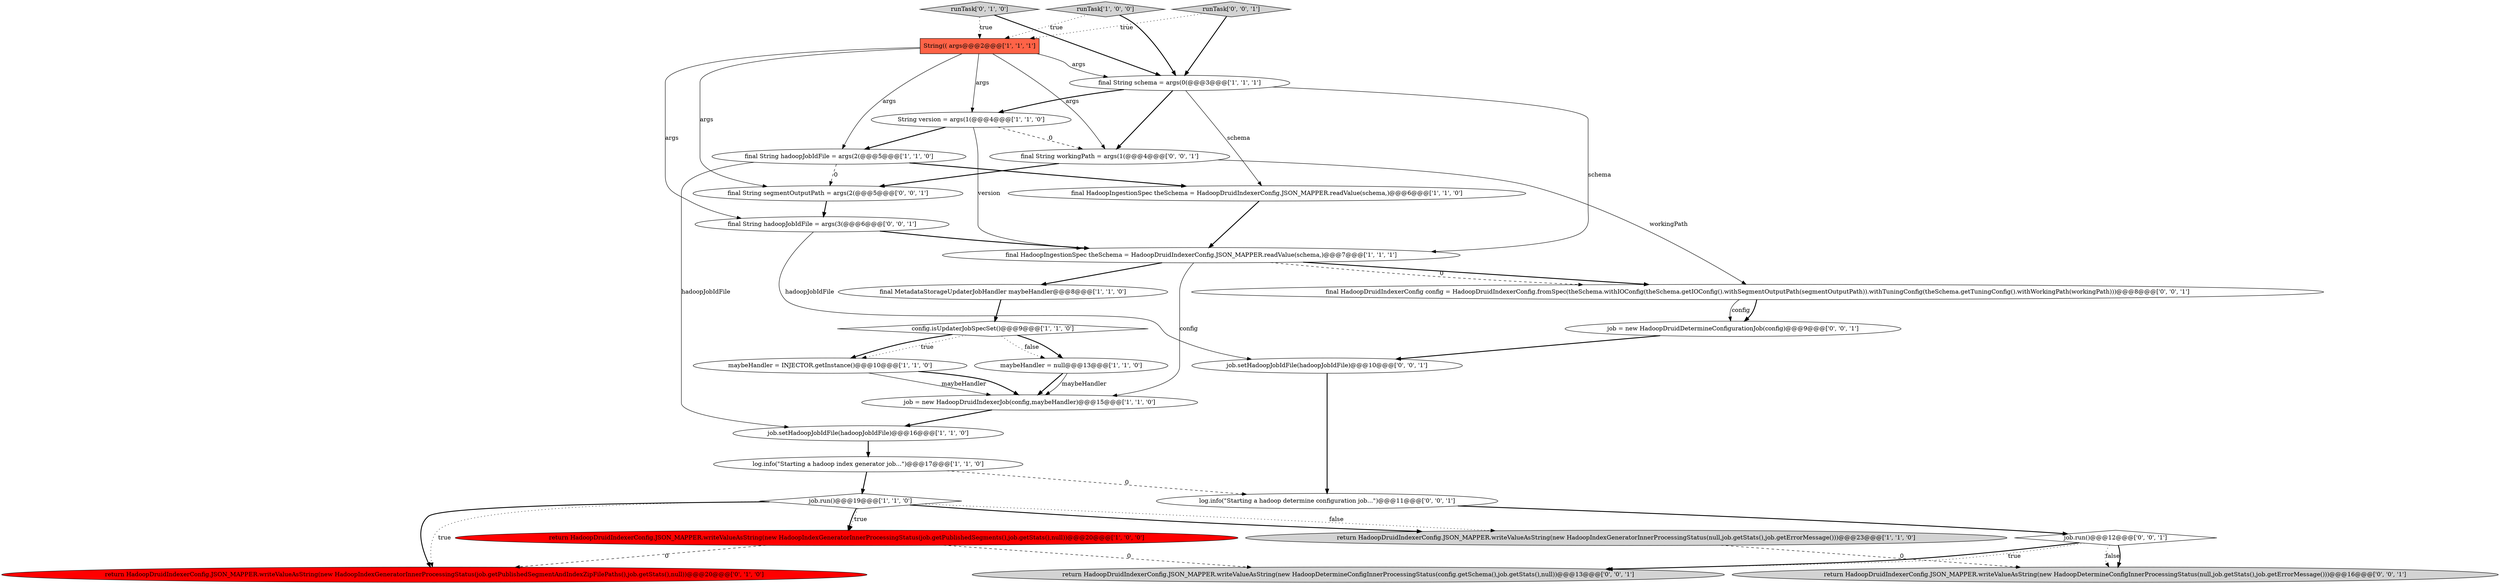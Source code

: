 digraph {
9 [style = filled, label = "return HadoopDruidIndexerConfig.JSON_MAPPER.writeValueAsString(new HadoopIndexGeneratorInnerProcessingStatus(job.getPublishedSegments(),job.getStats(),null))@@@20@@@['1', '0', '0']", fillcolor = red, shape = ellipse image = "AAA1AAABBB1BBB"];
15 [style = filled, label = "final MetadataStorageUpdaterJobHandler maybeHandler@@@8@@@['1', '1', '0']", fillcolor = white, shape = ellipse image = "AAA0AAABBB1BBB"];
8 [style = filled, label = "final HadoopIngestionSpec theSchema = HadoopDruidIndexerConfig.JSON_MAPPER.readValue(schema,)@@@7@@@['1', '1', '1']", fillcolor = white, shape = ellipse image = "AAA0AAABBB1BBB"];
27 [style = filled, label = "final String workingPath = args(1(@@@4@@@['0', '0', '1']", fillcolor = white, shape = ellipse image = "AAA0AAABBB3BBB"];
1 [style = filled, label = "return HadoopDruidIndexerConfig.JSON_MAPPER.writeValueAsString(new HadoopIndexGeneratorInnerProcessingStatus(null,job.getStats(),job.getErrorMessage()))@@@23@@@['1', '1', '0']", fillcolor = lightgray, shape = ellipse image = "AAA0AAABBB1BBB"];
28 [style = filled, label = "runTask['0', '0', '1']", fillcolor = lightgray, shape = diamond image = "AAA0AAABBB3BBB"];
17 [style = filled, label = "runTask['0', '1', '0']", fillcolor = lightgray, shape = diamond image = "AAA0AAABBB2BBB"];
0 [style = filled, label = "job.setHadoopJobIdFile(hadoopJobIdFile)@@@16@@@['1', '1', '0']", fillcolor = white, shape = ellipse image = "AAA0AAABBB1BBB"];
25 [style = filled, label = "job = new HadoopDruidDetermineConfigurationJob(config)@@@9@@@['0', '0', '1']", fillcolor = white, shape = ellipse image = "AAA0AAABBB3BBB"];
5 [style = filled, label = "maybeHandler = INJECTOR.getInstance()@@@10@@@['1', '1', '0']", fillcolor = white, shape = ellipse image = "AAA0AAABBB1BBB"];
20 [style = filled, label = "final String hadoopJobIdFile = args(3(@@@6@@@['0', '0', '1']", fillcolor = white, shape = ellipse image = "AAA0AAABBB3BBB"];
16 [style = filled, label = "log.info(\"Starting a hadoop index generator job...\")@@@17@@@['1', '1', '0']", fillcolor = white, shape = ellipse image = "AAA0AAABBB1BBB"];
13 [style = filled, label = "config.isUpdaterJobSpecSet()@@@9@@@['1', '1', '0']", fillcolor = white, shape = diamond image = "AAA0AAABBB1BBB"];
3 [style = filled, label = "final String schema = args(0(@@@3@@@['1', '1', '1']", fillcolor = white, shape = ellipse image = "AAA0AAABBB1BBB"];
23 [style = filled, label = "job.run()@@@12@@@['0', '0', '1']", fillcolor = white, shape = diamond image = "AAA0AAABBB3BBB"];
7 [style = filled, label = "String version = args(1(@@@4@@@['1', '1', '0']", fillcolor = white, shape = ellipse image = "AAA0AAABBB1BBB"];
4 [style = filled, label = "final String hadoopJobIdFile = args(2(@@@5@@@['1', '1', '0']", fillcolor = white, shape = ellipse image = "AAA0AAABBB1BBB"];
14 [style = filled, label = "job.run()@@@19@@@['1', '1', '0']", fillcolor = white, shape = diamond image = "AAA0AAABBB1BBB"];
18 [style = filled, label = "return HadoopDruidIndexerConfig.JSON_MAPPER.writeValueAsString(new HadoopIndexGeneratorInnerProcessingStatus(job.getPublishedSegmentAndIndexZipFilePaths(),job.getStats(),null))@@@20@@@['0', '1', '0']", fillcolor = red, shape = ellipse image = "AAA1AAABBB2BBB"];
29 [style = filled, label = "final HadoopDruidIndexerConfig config = HadoopDruidIndexerConfig.fromSpec(theSchema.withIOConfig(theSchema.getIOConfig().withSegmentOutputPath(segmentOutputPath)).withTuningConfig(theSchema.getTuningConfig().withWorkingPath(workingPath)))@@@8@@@['0', '0', '1']", fillcolor = white, shape = ellipse image = "AAA0AAABBB3BBB"];
24 [style = filled, label = "final String segmentOutputPath = args(2(@@@5@@@['0', '0', '1']", fillcolor = white, shape = ellipse image = "AAA0AAABBB3BBB"];
19 [style = filled, label = "return HadoopDruidIndexerConfig.JSON_MAPPER.writeValueAsString(new HadoopDetermineConfigInnerProcessingStatus(null,job.getStats(),job.getErrorMessage()))@@@16@@@['0', '0', '1']", fillcolor = lightgray, shape = ellipse image = "AAA0AAABBB3BBB"];
21 [style = filled, label = "job.setHadoopJobIdFile(hadoopJobIdFile)@@@10@@@['0', '0', '1']", fillcolor = white, shape = ellipse image = "AAA0AAABBB3BBB"];
11 [style = filled, label = "job = new HadoopDruidIndexerJob(config,maybeHandler)@@@15@@@['1', '1', '0']", fillcolor = white, shape = ellipse image = "AAA0AAABBB1BBB"];
2 [style = filled, label = "final HadoopIngestionSpec theSchema = HadoopDruidIndexerConfig.JSON_MAPPER.readValue(schema,)@@@6@@@['1', '1', '0']", fillcolor = white, shape = ellipse image = "AAA0AAABBB1BBB"];
6 [style = filled, label = "String(( args@@@2@@@['1', '1', '1']", fillcolor = tomato, shape = box image = "AAA0AAABBB1BBB"];
10 [style = filled, label = "runTask['1', '0', '0']", fillcolor = lightgray, shape = diamond image = "AAA0AAABBB1BBB"];
26 [style = filled, label = "return HadoopDruidIndexerConfig.JSON_MAPPER.writeValueAsString(new HadoopDetermineConfigInnerProcessingStatus(config.getSchema(),job.getStats(),null))@@@13@@@['0', '0', '1']", fillcolor = lightgray, shape = ellipse image = "AAA0AAABBB3BBB"];
22 [style = filled, label = "log.info(\"Starting a hadoop determine configuration job...\")@@@11@@@['0', '0', '1']", fillcolor = white, shape = ellipse image = "AAA0AAABBB3BBB"];
12 [style = filled, label = "maybeHandler = null@@@13@@@['1', '1', '0']", fillcolor = white, shape = ellipse image = "AAA0AAABBB1BBB"];
6->24 [style = solid, label="args"];
6->3 [style = solid, label="args"];
0->16 [style = bold, label=""];
10->6 [style = dotted, label="true"];
6->27 [style = solid, label="args"];
15->13 [style = bold, label=""];
3->8 [style = solid, label="schema"];
8->15 [style = bold, label=""];
17->6 [style = dotted, label="true"];
9->18 [style = dashed, label="0"];
1->19 [style = dashed, label="0"];
12->11 [style = bold, label=""];
23->26 [style = bold, label=""];
29->25 [style = bold, label=""];
10->3 [style = bold, label=""];
13->5 [style = dotted, label="true"];
6->7 [style = solid, label="args"];
4->2 [style = bold, label=""];
7->4 [style = bold, label=""];
7->8 [style = solid, label="version"];
14->1 [style = dotted, label="false"];
20->21 [style = solid, label="hadoopJobIdFile"];
22->23 [style = bold, label=""];
3->2 [style = solid, label="schema"];
27->29 [style = solid, label="workingPath"];
14->1 [style = bold, label=""];
3->27 [style = bold, label=""];
28->6 [style = dotted, label="true"];
24->20 [style = bold, label=""];
7->27 [style = dashed, label="0"];
23->19 [style = dotted, label="false"];
5->11 [style = solid, label="maybeHandler"];
6->20 [style = solid, label="args"];
11->0 [style = bold, label=""];
4->0 [style = solid, label="hadoopJobIdFile"];
13->12 [style = bold, label=""];
20->8 [style = bold, label=""];
23->26 [style = dotted, label="true"];
3->7 [style = bold, label=""];
21->22 [style = bold, label=""];
13->12 [style = dotted, label="false"];
23->19 [style = bold, label=""];
9->26 [style = dashed, label="0"];
13->5 [style = bold, label=""];
17->3 [style = bold, label=""];
16->14 [style = bold, label=""];
14->9 [style = bold, label=""];
14->18 [style = bold, label=""];
5->11 [style = bold, label=""];
27->24 [style = bold, label=""];
6->4 [style = solid, label="args"];
28->3 [style = bold, label=""];
14->9 [style = dotted, label="true"];
29->25 [style = solid, label="config"];
4->24 [style = dashed, label="0"];
12->11 [style = solid, label="maybeHandler"];
8->11 [style = solid, label="config"];
8->29 [style = bold, label=""];
14->18 [style = dotted, label="true"];
8->29 [style = dashed, label="0"];
25->21 [style = bold, label=""];
2->8 [style = bold, label=""];
16->22 [style = dashed, label="0"];
}
